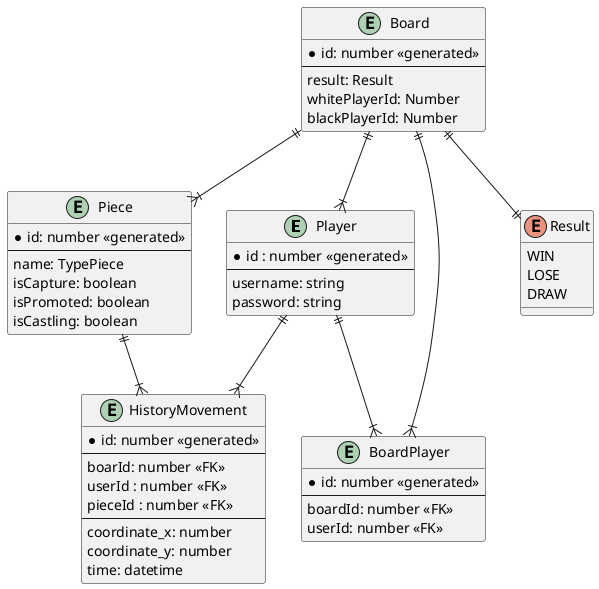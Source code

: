 @startuml

entity "Player" as Player {
    *id : number <<generated>>
    --
    username: string
    password: string
}


entity "Piece" as Piece {
    *id: number <<generated>>
    --
    name: TypePiece
    isCapture: boolean
    isPromoted: boolean
    isCastling: boolean
}


entity "Board" as Board {
    *id: number <<generated>>
    --
    result: Result
    whitePlayerId: Number
    blackPlayerId: Number
}

entity "HistoryMovement" as HistoryMovement {
    *id: number <<generated>>
    --
    boarId: number <<FK>>
    userId : number <<FK>>
    pieceId : number <<FK>>
    --
    coordinate_x: number
    coordinate_y: number
    time: datetime
}


entity "BoardPlayer" as BoardPlayer{
    *id: number <<generated>>
    --
    boardId: number <<FK>>
    userId: number <<FK>>
}

enum Result {
    WIN
    LOSE
    DRAW
}


Board ||--|| Result
Board ||--|{ Piece
Board ||--|{ Player
Piece ||--|{ HistoryMovement
Player ||--|{ HistoryMovement
Player ||--|{ BoardPlayer
Board ||--|{ BoardPlayer

@enduml